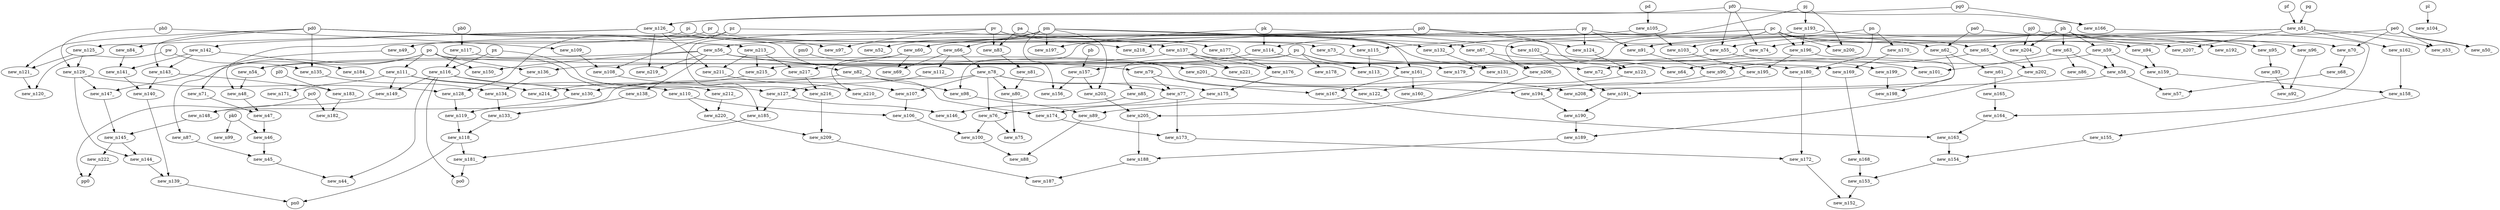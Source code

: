 digraph G {
    "new_n118_" -> "pn0";
    "new_n139_" -> "pn0";
    "new_n45_" -> "new_n44_";
    "new_n116_" -> "new_n44_";
    "new_n46_" -> "new_n45_";
    "new_n87_" -> "new_n45_";
    "new_n47_" -> "new_n46_";
    "pk0" -> "new_n46_";
    "new_n48_" -> "new_n47_";
    "new_n71_" -> "new_n47_";
    "new_n49_" -> "new_n48_";
    "new_n54_" -> "new_n48_";
    "pr" -> "new_n49_";
    "pc" -> "new_n49_";
    "new_n51_" -> "new_n50_";
    "pe0" -> "new_n50_";
    "pf" -> "new_n51_";
    "pg" -> "new_n51_";
    "pm" -> "new_n52_";
    "new_n51_" -> "new_n53_";
    "pe0" -> "new_n53_";
    "new_n56_" -> "new_n54_";
    "new_n55_" -> "new_n54_";
    "pf0" -> "new_n55_";
    "ph" -> "new_n55_";
    "py" -> "new_n56_";
    "new_n58_" -> "new_n57_";
    "new_n68_" -> "new_n57_";
    "new_n59_" -> "new_n58_";
    "new_n63_" -> "new_n58_";
    "ph" -> "new_n59_";
    "py" -> "new_n60_";
    "pi0" -> "new_n60_";
    "new_n62_" -> "new_n61_";
    "pa0" -> "new_n62_";
    "py" -> "new_n62_";
    "ph" -> "new_n63_";
    "new_n67_" -> "new_n64_";
    "new_n65_" -> "new_n64_";
    "pc" -> "new_n65_";
    "new_n51_" -> "new_n65_";
    "pm" -> "new_n66_";
    "pm" -> "new_n67_";
    "new_n70_" -> "new_n68_";
    "new_n60_" -> "new_n69_";
    "new_n66_" -> "new_n69_";
    "pe0" -> "new_n70_";
    "ph" -> "new_n70_";
    "pi" -> "new_n71_";
    "new_n73_" -> "new_n72_";
    "new_n74_" -> "new_n72_";
    "pi" -> "new_n73_";
    "pe0" -> "new_n74_";
    "pf0" -> "new_n74_";
    "new_n76_" -> "new_n75_";
    "new_n80_" -> "new_n75_";
    "new_n78_" -> "new_n76_";
    "new_n77_" -> "new_n76_";
    "new_n78_" -> "new_n77_";
    "new_n79_" -> "new_n77_";
    "new_n66_" -> "new_n78_";
    "new_n56_" -> "new_n79_";
    "new_n78_" -> "new_n80_";
    "new_n81_" -> "new_n80_";
    "new_n83_" -> "new_n81_";
    "pd0" -> "new_n82_";
    "pv" -> "new_n83_";
    "pa" -> "new_n83_";
    "pd0" -> "new_n84_";
    "pu" -> "new_n85_";
    "new_n63_" -> "new_n86_";
    "po" -> "new_n87_";
    "new_n89_" -> "new_n88_";
    "new_n100_" -> "new_n88_";
    "new_n90_" -> "new_n89_";
    "new_n98_" -> "new_n89_";
    "new_n59_" -> "new_n90_";
    "new_n91_" -> "new_n90_";
    "py" -> "new_n91_";
    "new_n51_" -> "new_n91_";
    "new_n96_" -> "new_n92_";
    "new_n93_" -> "new_n92_";
    "new_n95_" -> "new_n93_";
    "pc" -> "new_n94_";
    "pa0" -> "new_n95_";
    "pj0" -> "new_n95_";
    "ph" -> "new_n96_";
    "pv" -> "new_n97_";
    "pd0" -> "new_n97_";
    "new_n82_" -> "new_n98_";
    "pc" -> "new_n98_";
    "pk0" -> "new_n99_";
    "new_n76_" -> "new_n100_";
    "new_n106_" -> "new_n100_";
    "new_n102_" -> "new_n101_";
    "new_n63_" -> "new_n101_";
    "pk" -> "new_n102_";
    "new_n105_" -> "new_n103_";
    "pn" -> "new_n103_";
    "pl" -> "new_n104_";
    "pd" -> "new_n105_";
    "new_n110_" -> "new_n106_";
    "new_n107_" -> "new_n106_";
    "new_n108_" -> "new_n107_";
    "new_n78_" -> "new_n107_";
    "pz" -> "new_n108_";
    "new_n109_" -> "new_n108_";
    "ph0" -> "new_n109_";
    "new_n111_" -> "new_n110_";
    "po" -> "new_n111_";
    "new_n66_" -> "new_n112_";
    "new_n114_" -> "new_n113_";
    "new_n115_" -> "new_n113_";
    "new_n105_" -> "new_n114_";
    "pk" -> "new_n114_";
    "pr" -> "new_n115_";
    "pj" -> "new_n115_";
    "px" -> "new_n116_";
    "new_n117_" -> "new_n116_";
    "pb0" -> "new_n117_";
    "new_n133_" -> "new_n118_";
    "new_n119_" -> "new_n118_";
    "new_n128_" -> "new_n119_";
    "new_n130_" -> "new_n119_";
    "new_n121_" -> "new_n120_";
    "pw" -> "new_n120_";
    "new_n125_" -> "new_n121_";
    "pd0" -> "new_n121_";
    "new_n56_" -> "new_n122_";
    "new_n123_" -> "new_n122_";
    "pi0" -> "new_n123_";
    "new_n124_" -> "new_n123_";
    "py" -> "new_n124_";
    "pi0" -> "new_n124_";
    "new_n126_" -> "new_n125_";
    "pf0" -> "new_n126_";
    "pg0" -> "new_n126_";
    "new_n112_" -> "new_n127_";
    "new_n116_" -> "new_n127_";
    "new_n129_" -> "new_n128_";
    "pz" -> "new_n128_";
    "new_n125_" -> "new_n129_";
    "ph0" -> "new_n129_";
    "new_n82_" -> "new_n130_";
    "new_n116_" -> "new_n130_";
    "pv" -> "new_n131_";
    "new_n132_" -> "new_n131_";
    "pm" -> "new_n132_";
    "pc" -> "new_n132_";
    "new_n134_" -> "new_n133_";
    "new_n138_" -> "new_n133_";
    "new_n136_" -> "new_n134_";
    "new_n135_" -> "new_n134_";
    "pd0" -> "new_n135_";
    "pw" -> "new_n135_";
    "po" -> "new_n136_";
    "new_n137_" -> "new_n136_";
    "pz" -> "new_n137_";
    "new_n56_" -> "new_n138_";
    "new_n140_" -> "new_n139_";
    "new_n144_" -> "new_n139_";
    "new_n143_" -> "new_n140_";
    "new_n141_" -> "new_n140_";
    "new_n84_" -> "new_n141_";
    "new_n142_" -> "new_n141_";
    "new_n126_" -> "new_n142_";
    "pd0" -> "new_n143_";
    "new_n142_" -> "new_n143_";
    "new_n129_" -> "new_n144_";
    "new_n145_" -> "new_n144_";
    "new_n147_" -> "new_n145_";
    "new_n148_" -> "new_n145_";
    "new_n85_" -> "new_n146_";
    "new_n127_" -> "new_n146_";
    "new_n129_" -> "new_n147_";
    "po" -> "new_n147_";
    "new_n78_" -> "new_n148_";
    "new_n149_" -> "new_n148_";
    "new_n111_" -> "new_n149_";
    "new_n116_" -> "new_n149_";
    "new_n56_" -> "new_n150_";
    "po" -> "new_n150_";
    "new_n116_" -> "po0";
    "new_n181_" -> "po0";
    "new_n153_" -> "new_n152_";
    "new_n172_" -> "new_n152_";
    "new_n154_" -> "new_n153_";
    "new_n168_" -> "new_n153_";
    "new_n163_" -> "new_n154_";
    "new_n155_" -> "new_n154_";
    "new_n158_" -> "new_n155_";
    "new_n157_" -> "new_n156_";
    "pm" -> "new_n156_";
    "new_n114_" -> "new_n157_";
    "pb" -> "new_n157_";
    "new_n159_" -> "new_n158_";
    "new_n162_" -> "new_n158_";
    "new_n59_" -> "new_n159_";
    "new_n94_" -> "new_n159_";
    "new_n161_" -> "new_n160_";
    "pu" -> "new_n161_";
    "pa" -> "new_n161_";
    "new_n51_" -> "new_n162_";
    "new_n164_" -> "new_n163_";
    "new_n167_" -> "new_n163_";
    "new_n165_" -> "new_n164_";
    "new_n166_" -> "new_n164_";
    "new_n61_" -> "new_n165_";
    "pg0" -> "new_n166_";
    "pf0" -> "new_n166_";
    "new_n161_" -> "new_n167_";
    "new_n79_" -> "new_n167_";
    "new_n169_" -> "new_n168_";
    "po" -> "new_n169_";
    "new_n170_" -> "new_n169_";
    "pn" -> "new_n170_";
    "new_n111_" -> "new_n171_";
    "new_n173_" -> "new_n172_";
    "new_n180_" -> "new_n172_";
    "new_n77_" -> "new_n173_";
    "new_n174_" -> "new_n173_";
    "new_n82_" -> "new_n174_";
    "new_n175_" -> "new_n174_";
    "new_n176_" -> "new_n175_";
    "new_n78_" -> "new_n175_";
    "new_n137_" -> "new_n176_";
    "new_n177_" -> "new_n176_";
    "pv" -> "new_n177_";
    "pu" -> "new_n178_";
    "pu" -> "new_n179_";
    "pc" -> "new_n179_";
    "pn" -> "new_n180_";
    "new_n137_" -> "new_n180_";
    "new_n185_" -> "new_n181_";
    "new_n118_" -> "new_n181_";
    "new_n183_" -> "new_n182_";
    "pc0" -> "new_n182_";
    "new_n143_" -> "new_n183_";
    "pl0" -> "new_n183_";
    "new_n142_" -> "new_n184_";
    "pv" -> "new_n185_";
    "new_n127_" -> "new_n185_";
    "pc0" -> "pp0";
    "new_n222_" -> "pp0";
    "new_n188_" -> "new_n187_";
    "new_n209_" -> "new_n187_";
    "new_n205_" -> "new_n188_";
    "new_n189_" -> "new_n188_";
    "new_n190_" -> "new_n189_";
    "new_n202_" -> "new_n189_";
    "new_n191_" -> "new_n190_";
    "new_n194_" -> "new_n190_";
    "new_n102_" -> "new_n191_";
    "new_n58_" -> "new_n191_";
    "new_n193_" -> "new_n192_";
    "pj" -> "new_n193_";
    "new_n195_" -> "new_n194_";
    "new_n201_" -> "new_n194_";
    "new_n196_" -> "new_n195_";
    "new_n103_" -> "new_n195_";
    "pc" -> "new_n196_";
    "new_n193_" -> "new_n196_";
    "pk" -> "new_n197_";
    "pm" -> "new_n197_";
    "new_n196_" -> "new_n198_";
    "new_n199_" -> "new_n198_";
    "new_n55_" -> "new_n199_";
    "pj" -> "new_n200_";
    "pc" -> "new_n200_";
    "new_n56_" -> "new_n201_";
    "new_n65_" -> "new_n202_";
    "new_n204_" -> "new_n202_";
    "new_n157_" -> "new_n203_";
    "pm" -> "new_n203_";
    "ph" -> "new_n204_";
    "pj0" -> "new_n204_";
    "new_n203_" -> "new_n205_";
    "new_n206_" -> "new_n205_";
    "new_n67_" -> "new_n206_";
    "new_n193_" -> "new_n206_";
    "pc" -> "new_n207_";
    "new_n51_" -> "new_n207_";
    "new_n62_" -> "new_n208_";
    "new_n201_" -> "new_n208_";
    "new_n216_" -> "new_n209_";
    "new_n220_" -> "new_n209_";
    "new_n211_" -> "new_n210_";
    "new_n60_" -> "new_n210_";
    "new_n126_" -> "new_n211_";
    "new_n213_" -> "new_n211_";
    "new_n117_" -> "new_n212_";
    "pd0" -> "new_n213_";
    "new_n111_" -> "new_n214_";
    "new_n215_" -> "new_n214_";
    "pu" -> "new_n215_";
    "new_n213_" -> "new_n215_";
    "new_n217_" -> "new_n216_";
    "px" -> "new_n216_";
    "new_n60_" -> "new_n217_";
    "new_n213_" -> "new_n217_";
    "pi0" -> "new_n218_";
    "new_n126_" -> "new_n218_";
    "new_n126_" -> "new_n219_";
    "new_n56_" -> "new_n219_";
    "new_n212_" -> "new_n220_";
    "new_n110_" -> "new_n220_";
    "new_n137_" -> "new_n221_";
    "pm0" -> "new_n221_";
    "new_n145_" -> "new_n222_";
}
